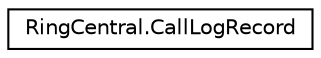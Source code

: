 digraph "Graphical Class Hierarchy"
{
 // LATEX_PDF_SIZE
  edge [fontname="Helvetica",fontsize="10",labelfontname="Helvetica",labelfontsize="10"];
  node [fontname="Helvetica",fontsize="10",shape=record];
  rankdir="LR";
  Node0 [label="RingCentral.CallLogRecord",height=0.2,width=0.4,color="black", fillcolor="white", style="filled",URL="$classRingCentral_1_1CallLogRecord.html",tooltip="Call log record"];
}
